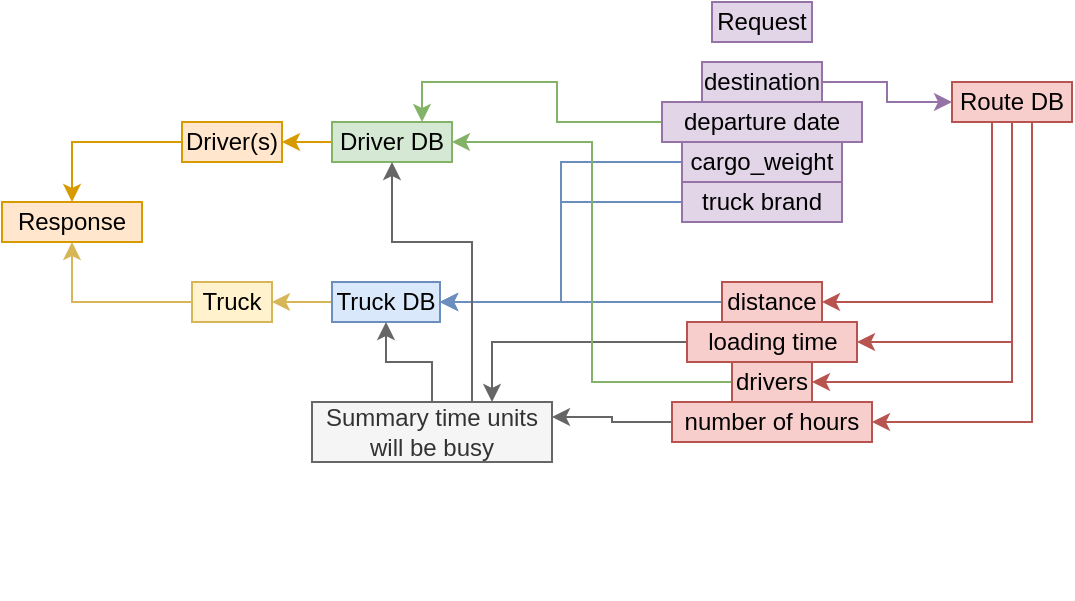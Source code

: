 <mxfile version="13.9.2" type="device"><diagram id="9DC6dGDxSoprDMt9217g" name="Page-1"><mxGraphModel dx="644" dy="310" grid="1" gridSize="10" guides="1" tooltips="1" connect="1" arrows="1" fold="1" page="1" pageScale="1" pageWidth="827" pageHeight="1169" math="0" shadow="0"><root><mxCell id="0"/><mxCell id="1" parent="0"/><mxCell id="bOowuYo-LGgRWVFEJ7zS-48" style="edgeStyle=elbowEdgeStyle;rounded=0;orthogonalLoop=1;jettySize=auto;html=1;strokeColor=#d79b00;fillColor=#ffe6cc;" edge="1" parent="1" source="bOowuYo-LGgRWVFEJ7zS-12" target="bOowuYo-LGgRWVFEJ7zS-47"><mxGeometry relative="1" as="geometry"/></mxCell><mxCell id="bOowuYo-LGgRWVFEJ7zS-12" value="Driver DB" style="text;html=1;strokeColor=#82b366;fillColor=#d5e8d4;align=center;verticalAlign=middle;whiteSpace=wrap;rounded=0;" vertex="1" parent="1"><mxGeometry x="165" y="70" width="60" height="20" as="geometry"/></mxCell><mxCell id="bOowuYo-LGgRWVFEJ7zS-49" style="edgeStyle=elbowEdgeStyle;rounded=0;orthogonalLoop=1;jettySize=auto;html=1;entryX=1;entryY=0.5;entryDx=0;entryDy=0;strokeColor=#d6b656;fillColor=#fff2cc;" edge="1" parent="1" source="bOowuYo-LGgRWVFEJ7zS-13" target="bOowuYo-LGgRWVFEJ7zS-46"><mxGeometry relative="1" as="geometry"/></mxCell><mxCell id="bOowuYo-LGgRWVFEJ7zS-13" value="Truck DB" style="text;html=1;strokeColor=#6c8ebf;fillColor=#dae8fc;align=center;verticalAlign=middle;whiteSpace=wrap;rounded=0;rotation=0;" vertex="1" parent="1"><mxGeometry x="165" y="150" width="54" height="20" as="geometry"/></mxCell><mxCell id="bOowuYo-LGgRWVFEJ7zS-32" style="edgeStyle=orthogonalEdgeStyle;rounded=0;orthogonalLoop=1;jettySize=auto;html=1;entryX=1;entryY=0.5;entryDx=0;entryDy=0;fillColor=#f8cecc;strokeColor=#b85450;" edge="1" parent="1" source="bOowuYo-LGgRWVFEJ7zS-15" target="bOowuYo-LGgRWVFEJ7zS-27"><mxGeometry relative="1" as="geometry"><Array as="points"><mxPoint x="495" y="160"/></Array></mxGeometry></mxCell><mxCell id="bOowuYo-LGgRWVFEJ7zS-33" style="edgeStyle=orthogonalEdgeStyle;rounded=0;orthogonalLoop=1;jettySize=auto;html=1;entryX=1;entryY=0.5;entryDx=0;entryDy=0;fillColor=#f8cecc;strokeColor=#b85450;" edge="1" parent="1" source="bOowuYo-LGgRWVFEJ7zS-15" target="bOowuYo-LGgRWVFEJ7zS-28"><mxGeometry relative="1" as="geometry"><Array as="points"><mxPoint x="505" y="180"/></Array></mxGeometry></mxCell><mxCell id="bOowuYo-LGgRWVFEJ7zS-34" style="edgeStyle=orthogonalEdgeStyle;rounded=0;orthogonalLoop=1;jettySize=auto;html=1;entryX=1;entryY=0.5;entryDx=0;entryDy=0;fillColor=#f8cecc;strokeColor=#b85450;" edge="1" parent="1" source="bOowuYo-LGgRWVFEJ7zS-15" target="bOowuYo-LGgRWVFEJ7zS-29"><mxGeometry relative="1" as="geometry"><Array as="points"><mxPoint x="505" y="200"/></Array></mxGeometry></mxCell><mxCell id="bOowuYo-LGgRWVFEJ7zS-35" style="edgeStyle=orthogonalEdgeStyle;rounded=0;orthogonalLoop=1;jettySize=auto;html=1;entryX=1;entryY=0.5;entryDx=0;entryDy=0;fillColor=#f8cecc;strokeColor=#b85450;" edge="1" parent="1" source="bOowuYo-LGgRWVFEJ7zS-15" target="bOowuYo-LGgRWVFEJ7zS-30"><mxGeometry relative="1" as="geometry"><Array as="points"><mxPoint x="515" y="220"/></Array></mxGeometry></mxCell><mxCell id="bOowuYo-LGgRWVFEJ7zS-15" value="Route DB" style="text;html=1;strokeColor=#b85450;fillColor=#f8cecc;align=center;verticalAlign=middle;whiteSpace=wrap;rounded=0;" vertex="1" parent="1"><mxGeometry x="475" y="50" width="60" height="20" as="geometry"/></mxCell><mxCell id="bOowuYo-LGgRWVFEJ7zS-16" style="edgeStyle=orthogonalEdgeStyle;rounded=0;orthogonalLoop=1;jettySize=auto;html=1;exitX=0.5;exitY=1;exitDx=0;exitDy=0;" edge="1" parent="1" source="bOowuYo-LGgRWVFEJ7zS-13" target="bOowuYo-LGgRWVFEJ7zS-13"><mxGeometry relative="1" as="geometry"/></mxCell><mxCell id="bOowuYo-LGgRWVFEJ7zS-19" style="edgeStyle=orthogonalEdgeStyle;rounded=0;orthogonalLoop=1;jettySize=auto;html=1;exitX=0.5;exitY=1;exitDx=0;exitDy=0;" edge="1" parent="1"><mxGeometry relative="1" as="geometry"><mxPoint x="350" y="300" as="sourcePoint"/><mxPoint x="350" y="300" as="targetPoint"/></mxGeometry></mxCell><mxCell id="bOowuYo-LGgRWVFEJ7zS-26" style="edgeStyle=orthogonalEdgeStyle;rounded=0;orthogonalLoop=1;jettySize=auto;html=1;entryX=0;entryY=0.5;entryDx=0;entryDy=0;fillColor=#e1d5e7;strokeColor=#9673a6;" edge="1" parent="1" source="bOowuYo-LGgRWVFEJ7zS-21" target="bOowuYo-LGgRWVFEJ7zS-15"><mxGeometry relative="1" as="geometry"/></mxCell><mxCell id="bOowuYo-LGgRWVFEJ7zS-21" value="destination" style="text;html=1;strokeColor=#9673a6;fillColor=#e1d5e7;align=center;verticalAlign=middle;whiteSpace=wrap;rounded=0;" vertex="1" parent="1"><mxGeometry x="350" y="40" width="60" height="20" as="geometry"/></mxCell><mxCell id="bOowuYo-LGgRWVFEJ7zS-42" style="edgeStyle=orthogonalEdgeStyle;rounded=0;orthogonalLoop=1;jettySize=auto;html=1;entryX=0.75;entryY=0;entryDx=0;entryDy=0;fillColor=#d5e8d4;strokeColor=#82b366;" edge="1" parent="1" source="bOowuYo-LGgRWVFEJ7zS-22" target="bOowuYo-LGgRWVFEJ7zS-12"><mxGeometry relative="1" as="geometry"/></mxCell><mxCell id="bOowuYo-LGgRWVFEJ7zS-22" value="departure date" style="text;html=1;strokeColor=#9673a6;fillColor=#e1d5e7;align=center;verticalAlign=middle;whiteSpace=wrap;rounded=0;" vertex="1" parent="1"><mxGeometry x="330" y="60" width="100" height="20" as="geometry"/></mxCell><mxCell id="bOowuYo-LGgRWVFEJ7zS-43" style="edgeStyle=orthogonalEdgeStyle;rounded=0;orthogonalLoop=1;jettySize=auto;html=1;entryX=1;entryY=0.5;entryDx=0;entryDy=0;strokeColor=#6c8ebf;fillColor=#dae8fc;" edge="1" parent="1" source="bOowuYo-LGgRWVFEJ7zS-23" target="bOowuYo-LGgRWVFEJ7zS-13"><mxGeometry relative="1" as="geometry"/></mxCell><mxCell id="bOowuYo-LGgRWVFEJ7zS-23" value="cargo_weight" style="text;html=1;strokeColor=#9673a6;fillColor=#e1d5e7;align=center;verticalAlign=middle;whiteSpace=wrap;rounded=0;" vertex="1" parent="1"><mxGeometry x="340" y="80" width="80" height="20" as="geometry"/></mxCell><mxCell id="bOowuYo-LGgRWVFEJ7zS-45" style="edgeStyle=orthogonalEdgeStyle;rounded=0;orthogonalLoop=1;jettySize=auto;html=1;entryX=1;entryY=0.5;entryDx=0;entryDy=0;strokeColor=#6c8ebf;fillColor=#dae8fc;" edge="1" parent="1" source="bOowuYo-LGgRWVFEJ7zS-24" target="bOowuYo-LGgRWVFEJ7zS-13"><mxGeometry relative="1" as="geometry"/></mxCell><mxCell id="bOowuYo-LGgRWVFEJ7zS-24" value="truck brand" style="text;html=1;strokeColor=#9673a6;fillColor=#e1d5e7;align=center;verticalAlign=middle;whiteSpace=wrap;rounded=0;" vertex="1" parent="1"><mxGeometry x="340" y="100" width="80" height="20" as="geometry"/></mxCell><mxCell id="bOowuYo-LGgRWVFEJ7zS-44" style="edgeStyle=elbowEdgeStyle;rounded=0;orthogonalLoop=1;jettySize=auto;html=1;entryX=1;entryY=0.5;entryDx=0;entryDy=0;fillColor=#dae8fc;strokeColor=#6c8ebf;" edge="1" parent="1" source="bOowuYo-LGgRWVFEJ7zS-27" target="bOowuYo-LGgRWVFEJ7zS-13"><mxGeometry relative="1" as="geometry"/></mxCell><mxCell id="bOowuYo-LGgRWVFEJ7zS-27" value="distance" style="text;html=1;strokeColor=#b85450;fillColor=#f8cecc;align=center;verticalAlign=middle;whiteSpace=wrap;rounded=0;" vertex="1" parent="1"><mxGeometry x="360" y="150" width="50" height="20" as="geometry"/></mxCell><mxCell id="bOowuYo-LGgRWVFEJ7zS-52" style="rounded=0;orthogonalLoop=1;jettySize=auto;html=1;entryX=0.75;entryY=0;entryDx=0;entryDy=0;strokeColor=#666666;fillColor=#f5f5f5;edgeStyle=orthogonalEdgeStyle;" edge="1" parent="1" source="bOowuYo-LGgRWVFEJ7zS-28" target="bOowuYo-LGgRWVFEJ7zS-50"><mxGeometry relative="1" as="geometry"/></mxCell><mxCell id="bOowuYo-LGgRWVFEJ7zS-28" value="loading time" style="text;html=1;strokeColor=#b85450;fillColor=#f8cecc;align=center;verticalAlign=middle;whiteSpace=wrap;rounded=0;" vertex="1" parent="1"><mxGeometry x="342.5" y="170" width="85" height="20" as="geometry"/></mxCell><mxCell id="bOowuYo-LGgRWVFEJ7zS-38" style="edgeStyle=orthogonalEdgeStyle;rounded=0;orthogonalLoop=1;jettySize=auto;html=1;entryX=1;entryY=0.5;entryDx=0;entryDy=0;fillColor=#d5e8d4;strokeColor=#82b366;" edge="1" parent="1" source="bOowuYo-LGgRWVFEJ7zS-29" target="bOowuYo-LGgRWVFEJ7zS-12"><mxGeometry relative="1" as="geometry"/></mxCell><mxCell id="bOowuYo-LGgRWVFEJ7zS-29" value="drivers" style="text;html=1;strokeColor=#b85450;fillColor=#f8cecc;align=center;verticalAlign=middle;whiteSpace=wrap;rounded=0;" vertex="1" parent="1"><mxGeometry x="365" y="190" width="40" height="20" as="geometry"/></mxCell><mxCell id="bOowuYo-LGgRWVFEJ7zS-53" style="edgeStyle=orthogonalEdgeStyle;rounded=0;orthogonalLoop=1;jettySize=auto;html=1;entryX=1;entryY=0.25;entryDx=0;entryDy=0;strokeColor=#666666;fillColor=#f5f5f5;" edge="1" parent="1" source="bOowuYo-LGgRWVFEJ7zS-30" target="bOowuYo-LGgRWVFEJ7zS-50"><mxGeometry relative="1" as="geometry"/></mxCell><mxCell id="bOowuYo-LGgRWVFEJ7zS-30" value="number of hours" style="text;html=1;strokeColor=#b85450;fillColor=#f8cecc;align=center;verticalAlign=middle;whiteSpace=wrap;rounded=0;" vertex="1" parent="1"><mxGeometry x="335" y="210" width="100" height="20" as="geometry"/></mxCell><mxCell id="bOowuYo-LGgRWVFEJ7zS-59" style="edgeStyle=orthogonalEdgeStyle;rounded=0;orthogonalLoop=1;jettySize=auto;html=1;entryX=0.5;entryY=1;entryDx=0;entryDy=0;strokeColor=#d6b656;fillColor=#fff2cc;" edge="1" parent="1" source="bOowuYo-LGgRWVFEJ7zS-46" target="bOowuYo-LGgRWVFEJ7zS-57"><mxGeometry relative="1" as="geometry"/></mxCell><mxCell id="bOowuYo-LGgRWVFEJ7zS-46" value="Truck" style="text;html=1;strokeColor=#d6b656;fillColor=#fff2cc;align=center;verticalAlign=middle;whiteSpace=wrap;rounded=0;" vertex="1" parent="1"><mxGeometry x="95" y="150" width="40" height="20" as="geometry"/></mxCell><mxCell id="bOowuYo-LGgRWVFEJ7zS-58" style="edgeStyle=orthogonalEdgeStyle;rounded=0;orthogonalLoop=1;jettySize=auto;html=1;entryX=0.5;entryY=0;entryDx=0;entryDy=0;strokeColor=#d79b00;fillColor=#ffe6cc;" edge="1" parent="1" source="bOowuYo-LGgRWVFEJ7zS-47" target="bOowuYo-LGgRWVFEJ7zS-57"><mxGeometry relative="1" as="geometry"/></mxCell><mxCell id="bOowuYo-LGgRWVFEJ7zS-47" value="Driver(s)" style="text;html=1;strokeColor=#d79b00;fillColor=#ffe6cc;align=center;verticalAlign=middle;whiteSpace=wrap;rounded=0;" vertex="1" parent="1"><mxGeometry x="90" y="70" width="50" height="20" as="geometry"/></mxCell><mxCell id="bOowuYo-LGgRWVFEJ7zS-54" style="edgeStyle=orthogonalEdgeStyle;rounded=0;orthogonalLoop=1;jettySize=auto;html=1;entryX=0.5;entryY=1;entryDx=0;entryDy=0;strokeColor=#666666;fillColor=#f5f5f5;" edge="1" parent="1" source="bOowuYo-LGgRWVFEJ7zS-50" target="bOowuYo-LGgRWVFEJ7zS-13"><mxGeometry relative="1" as="geometry"/></mxCell><mxCell id="bOowuYo-LGgRWVFEJ7zS-55" style="edgeStyle=orthogonalEdgeStyle;rounded=0;orthogonalLoop=1;jettySize=auto;html=1;entryX=0.5;entryY=1;entryDx=0;entryDy=0;strokeColor=#666666;fillColor=#f5f5f5;" edge="1" parent="1" source="bOowuYo-LGgRWVFEJ7zS-50" target="bOowuYo-LGgRWVFEJ7zS-12"><mxGeometry relative="1" as="geometry"><Array as="points"><mxPoint x="235" y="130"/><mxPoint x="195" y="130"/></Array></mxGeometry></mxCell><mxCell id="bOowuYo-LGgRWVFEJ7zS-50" value="Summary time units will be busy" style="text;html=1;align=center;verticalAlign=middle;whiteSpace=wrap;rounded=0;fillColor=#f5f5f5;strokeColor=#666666;fontColor=#333333;" vertex="1" parent="1"><mxGeometry x="155" y="210" width="120" height="30" as="geometry"/></mxCell><mxCell id="bOowuYo-LGgRWVFEJ7zS-56" value="Request" style="text;html=1;strokeColor=#9673a6;fillColor=#e1d5e7;align=center;verticalAlign=middle;whiteSpace=wrap;rounded=0;" vertex="1" parent="1"><mxGeometry x="355" y="10" width="50" height="20" as="geometry"/></mxCell><mxCell id="bOowuYo-LGgRWVFEJ7zS-57" value="Response" style="text;html=1;strokeColor=#d79b00;fillColor=#ffe6cc;align=center;verticalAlign=middle;whiteSpace=wrap;rounded=0;" vertex="1" parent="1"><mxGeometry y="110" width="70" height="20" as="geometry"/></mxCell></root></mxGraphModel></diagram></mxfile>